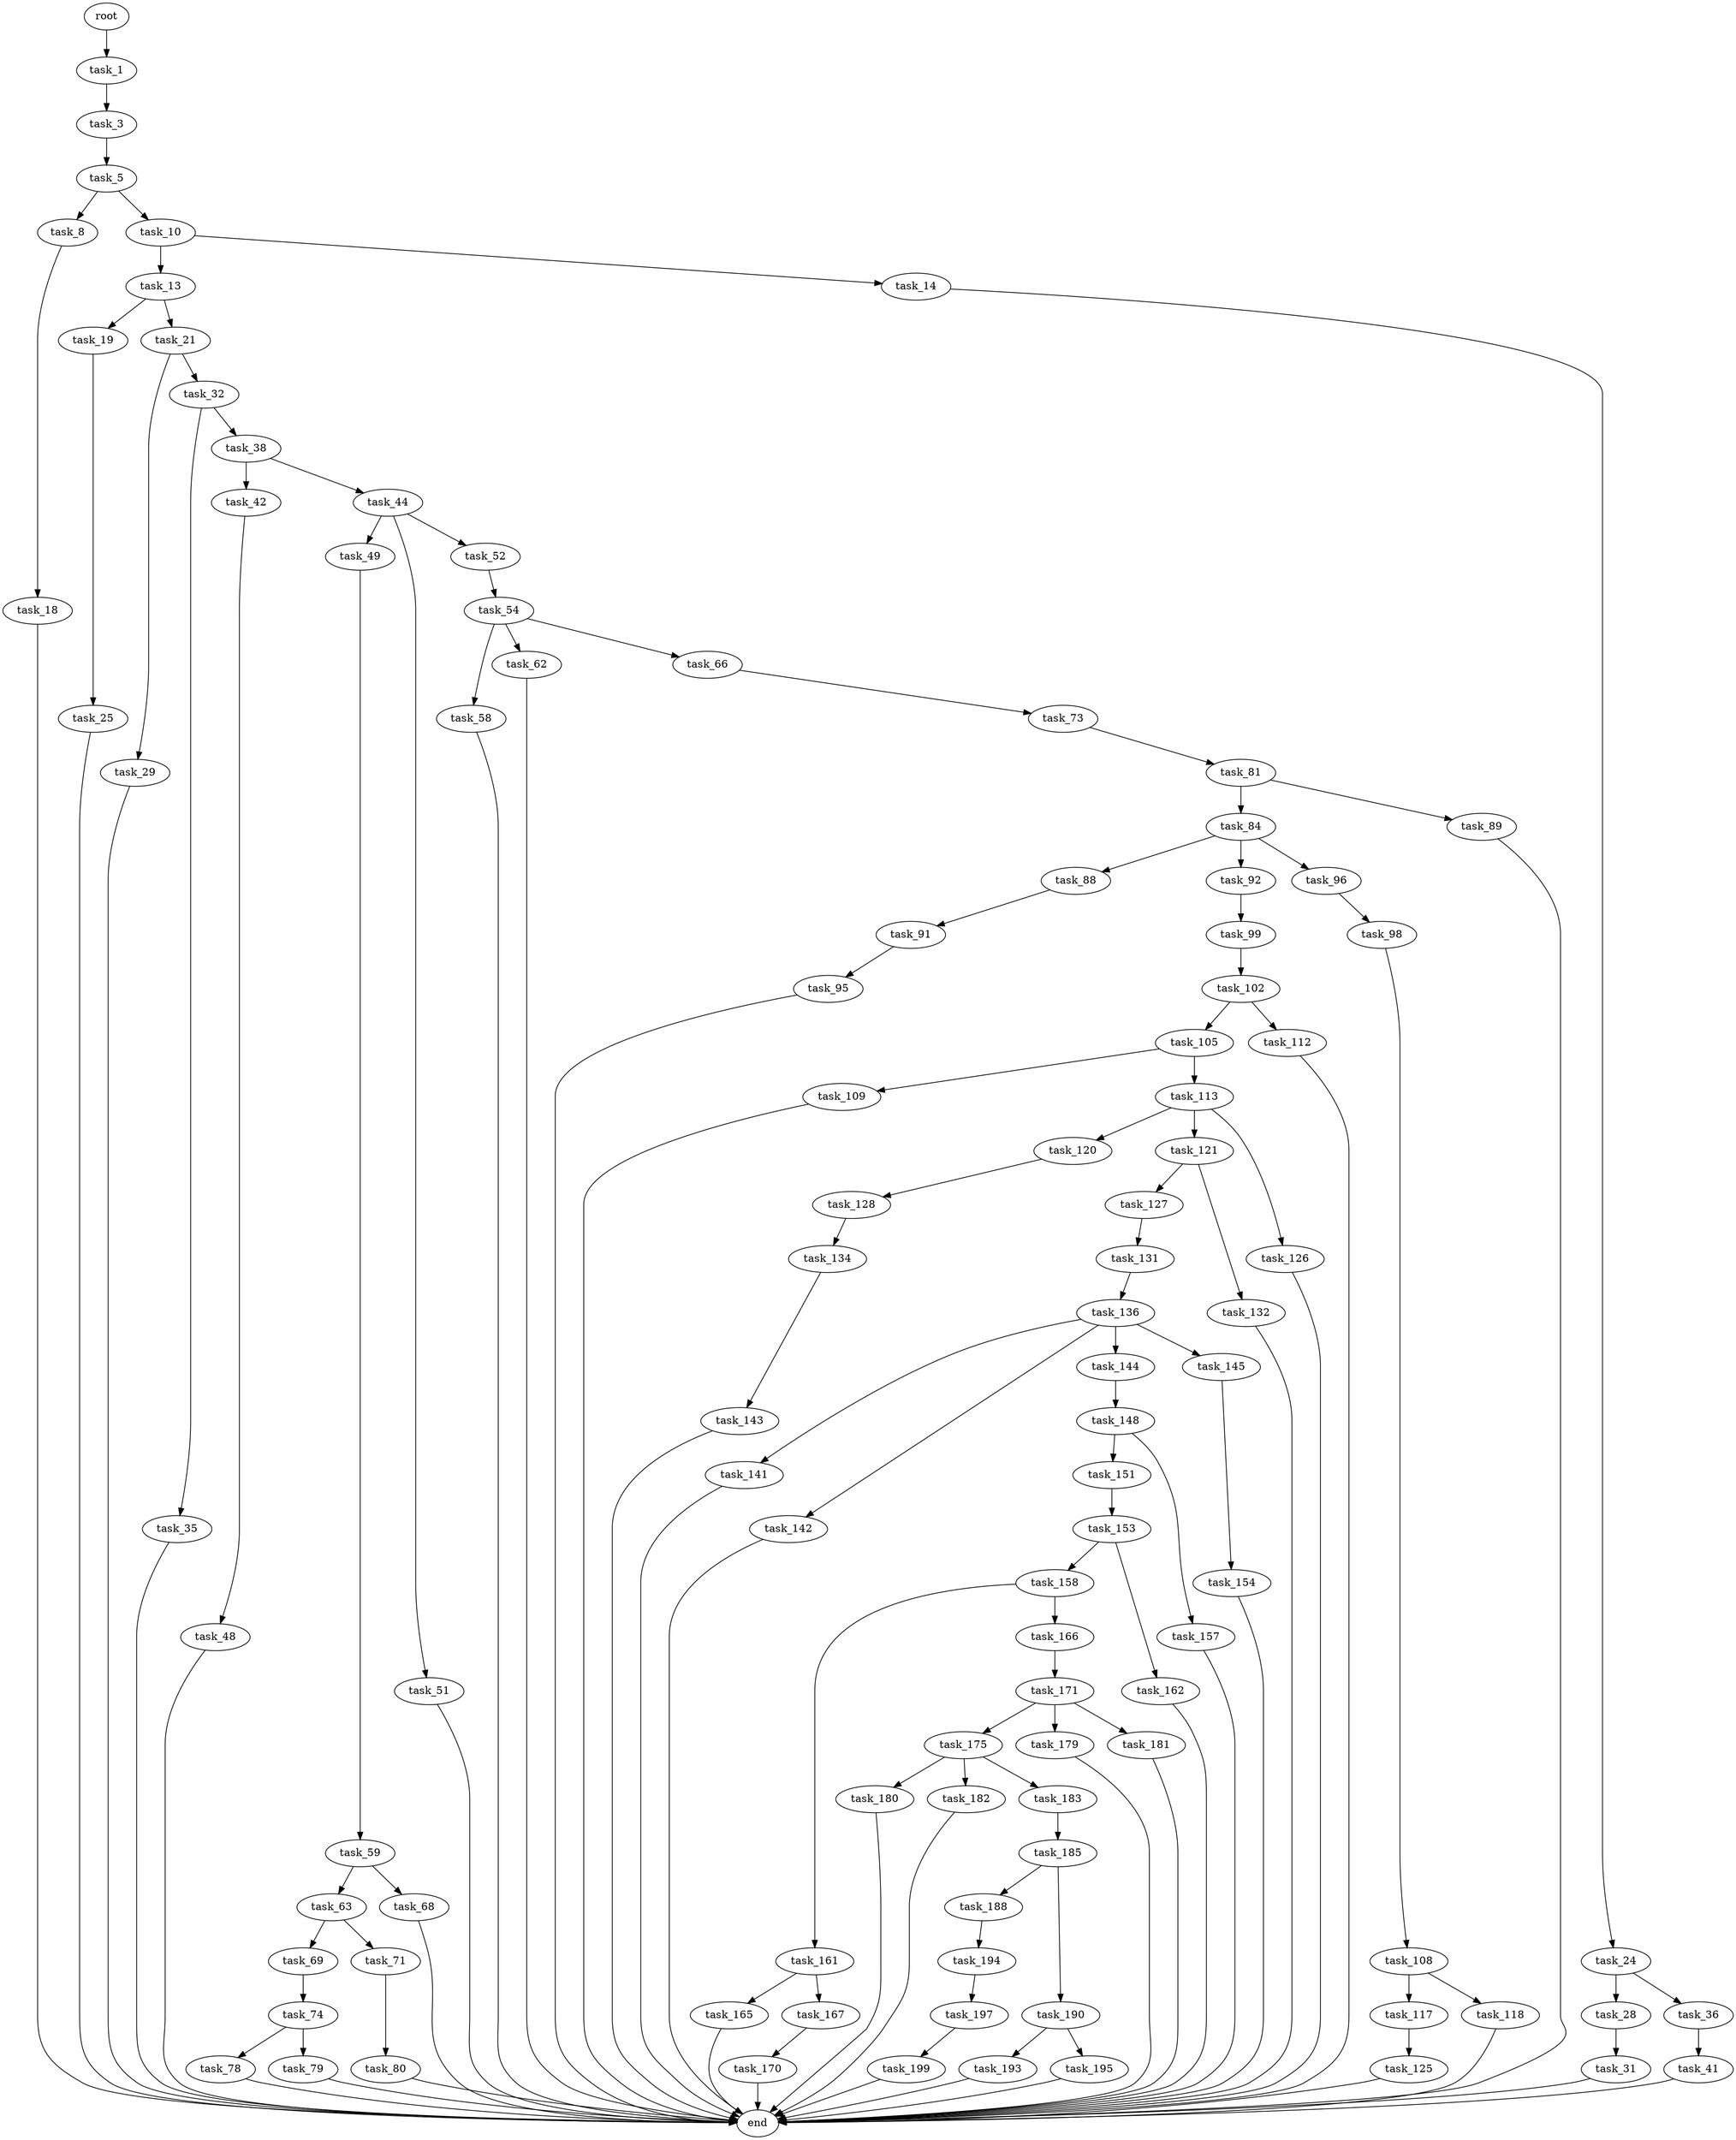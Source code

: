 digraph G {
  root [size="0.000000"];
  task_1 [size="173730911280.000000"];
  task_3 [size="20894422261.000000"];
  task_5 [size="321206056654.000000"];
  task_8 [size="654854766348.000000"];
  task_10 [size="68719476736.000000"];
  task_18 [size="8660640575.000000"];
  task_13 [size="36491809620.000000"];
  task_14 [size="493658112.000000"];
  task_19 [size="57422284943.000000"];
  task_21 [size="230576376841.000000"];
  task_24 [size="19347146217.000000"];
  end [size="0.000000"];
  task_25 [size="292249362404.000000"];
  task_29 [size="80740095478.000000"];
  task_32 [size="28991029248.000000"];
  task_28 [size="463052370.000000"];
  task_36 [size="81054975385.000000"];
  task_31 [size="26016669011.000000"];
  task_35 [size="460995285.000000"];
  task_38 [size="163751004588.000000"];
  task_41 [size="134217728000.000000"];
  task_42 [size="1932183696.000000"];
  task_44 [size="368293445632.000000"];
  task_48 [size="91771188960.000000"];
  task_49 [size="28991029248.000000"];
  task_51 [size="35266237761.000000"];
  task_52 [size="11035453084.000000"];
  task_59 [size="96736312009.000000"];
  task_54 [size="1376094632115.000000"];
  task_58 [size="11335027220.000000"];
  task_62 [size="1073741824000.000000"];
  task_66 [size="4107919021.000000"];
  task_63 [size="140722557423.000000"];
  task_68 [size="18551464209.000000"];
  task_69 [size="16385505462.000000"];
  task_71 [size="79458470408.000000"];
  task_73 [size="368293445632.000000"];
  task_74 [size="1073741824000.000000"];
  task_80 [size="28991029248.000000"];
  task_81 [size="855018987.000000"];
  task_78 [size="1689210160.000000"];
  task_79 [size="4297342008.000000"];
  task_84 [size="462504761368.000000"];
  task_89 [size="68719476736.000000"];
  task_88 [size="33587835271.000000"];
  task_92 [size="782757789696.000000"];
  task_96 [size="141628424388.000000"];
  task_91 [size="752736792058.000000"];
  task_95 [size="1073741824000.000000"];
  task_99 [size="231928233984.000000"];
  task_98 [size="5669892516.000000"];
  task_108 [size="231928233984.000000"];
  task_102 [size="3139136278.000000"];
  task_105 [size="180543973919.000000"];
  task_112 [size="36227796370.000000"];
  task_109 [size="782757789696.000000"];
  task_113 [size="84028417140.000000"];
  task_117 [size="66260114975.000000"];
  task_118 [size="9100854480.000000"];
  task_120 [size="1951492973.000000"];
  task_121 [size="1663165364.000000"];
  task_126 [size="8589934592.000000"];
  task_125 [size="10622565714.000000"];
  task_128 [size="10320241082.000000"];
  task_127 [size="231928233984.000000"];
  task_132 [size="368293445632.000000"];
  task_131 [size="6884725600.000000"];
  task_134 [size="28991029248.000000"];
  task_136 [size="33489029329.000000"];
  task_143 [size="8589934592.000000"];
  task_141 [size="2874391812.000000"];
  task_142 [size="4379922598.000000"];
  task_144 [size="839859283.000000"];
  task_145 [size="549755813888.000000"];
  task_148 [size="157307504763.000000"];
  task_154 [size="31210047564.000000"];
  task_151 [size="576921004277.000000"];
  task_157 [size="418343205438.000000"];
  task_153 [size="1073741824000.000000"];
  task_158 [size="231928233984.000000"];
  task_162 [size="15762667641.000000"];
  task_161 [size="8589934592.000000"];
  task_166 [size="368293445632.000000"];
  task_165 [size="368293445632.000000"];
  task_167 [size="153329037684.000000"];
  task_171 [size="43980207752.000000"];
  task_170 [size="50680975281.000000"];
  task_175 [size="8589934592.000000"];
  task_179 [size="4673129537.000000"];
  task_181 [size="134217728000.000000"];
  task_180 [size="13271619395.000000"];
  task_182 [size="1581925910.000000"];
  task_183 [size="68719476736.000000"];
  task_185 [size="134217728000.000000"];
  task_188 [size="368293445632.000000"];
  task_190 [size="2584235507.000000"];
  task_194 [size="94425255421.000000"];
  task_193 [size="279665898616.000000"];
  task_195 [size="19627173947.000000"];
  task_197 [size="5010755270.000000"];
  task_199 [size="74634685548.000000"];

  root -> task_1 [size="1.000000"];
  task_1 -> task_3 [size="134217728.000000"];
  task_3 -> task_5 [size="411041792.000000"];
  task_5 -> task_8 [size="209715200.000000"];
  task_5 -> task_10 [size="209715200.000000"];
  task_8 -> task_18 [size="679477248.000000"];
  task_10 -> task_13 [size="134217728.000000"];
  task_10 -> task_14 [size="134217728.000000"];
  task_18 -> end [size="1.000000"];
  task_13 -> task_19 [size="75497472.000000"];
  task_13 -> task_21 [size="75497472.000000"];
  task_14 -> task_24 [size="33554432.000000"];
  task_19 -> task_25 [size="75497472.000000"];
  task_21 -> task_29 [size="209715200.000000"];
  task_21 -> task_32 [size="209715200.000000"];
  task_24 -> task_28 [size="411041792.000000"];
  task_24 -> task_36 [size="411041792.000000"];
  task_25 -> end [size="1.000000"];
  task_29 -> end [size="1.000000"];
  task_32 -> task_35 [size="75497472.000000"];
  task_32 -> task_38 [size="75497472.000000"];
  task_28 -> task_31 [size="33554432.000000"];
  task_36 -> task_41 [size="75497472.000000"];
  task_31 -> end [size="1.000000"];
  task_35 -> end [size="1.000000"];
  task_38 -> task_42 [size="134217728.000000"];
  task_38 -> task_44 [size="134217728.000000"];
  task_41 -> end [size="1.000000"];
  task_42 -> task_48 [size="75497472.000000"];
  task_44 -> task_49 [size="411041792.000000"];
  task_44 -> task_51 [size="411041792.000000"];
  task_44 -> task_52 [size="411041792.000000"];
  task_48 -> end [size="1.000000"];
  task_49 -> task_59 [size="75497472.000000"];
  task_51 -> end [size="1.000000"];
  task_52 -> task_54 [size="838860800.000000"];
  task_59 -> task_63 [size="411041792.000000"];
  task_59 -> task_68 [size="411041792.000000"];
  task_54 -> task_58 [size="838860800.000000"];
  task_54 -> task_62 [size="838860800.000000"];
  task_54 -> task_66 [size="838860800.000000"];
  task_58 -> end [size="1.000000"];
  task_62 -> end [size="1.000000"];
  task_66 -> task_73 [size="209715200.000000"];
  task_63 -> task_69 [size="301989888.000000"];
  task_63 -> task_71 [size="301989888.000000"];
  task_68 -> end [size="1.000000"];
  task_69 -> task_74 [size="301989888.000000"];
  task_71 -> task_80 [size="75497472.000000"];
  task_73 -> task_81 [size="411041792.000000"];
  task_74 -> task_78 [size="838860800.000000"];
  task_74 -> task_79 [size="838860800.000000"];
  task_80 -> end [size="1.000000"];
  task_81 -> task_84 [size="75497472.000000"];
  task_81 -> task_89 [size="75497472.000000"];
  task_78 -> end [size="1.000000"];
  task_79 -> end [size="1.000000"];
  task_84 -> task_88 [size="536870912.000000"];
  task_84 -> task_92 [size="536870912.000000"];
  task_84 -> task_96 [size="536870912.000000"];
  task_89 -> end [size="1.000000"];
  task_88 -> task_91 [size="75497472.000000"];
  task_92 -> task_99 [size="679477248.000000"];
  task_96 -> task_98 [size="134217728.000000"];
  task_91 -> task_95 [size="838860800.000000"];
  task_95 -> end [size="1.000000"];
  task_99 -> task_102 [size="301989888.000000"];
  task_98 -> task_108 [size="301989888.000000"];
  task_108 -> task_117 [size="301989888.000000"];
  task_108 -> task_118 [size="301989888.000000"];
  task_102 -> task_105 [size="134217728.000000"];
  task_102 -> task_112 [size="134217728.000000"];
  task_105 -> task_109 [size="411041792.000000"];
  task_105 -> task_113 [size="411041792.000000"];
  task_112 -> end [size="1.000000"];
  task_109 -> end [size="1.000000"];
  task_113 -> task_120 [size="134217728.000000"];
  task_113 -> task_121 [size="134217728.000000"];
  task_113 -> task_126 [size="134217728.000000"];
  task_117 -> task_125 [size="301989888.000000"];
  task_118 -> end [size="1.000000"];
  task_120 -> task_128 [size="33554432.000000"];
  task_121 -> task_127 [size="33554432.000000"];
  task_121 -> task_132 [size="33554432.000000"];
  task_126 -> end [size="1.000000"];
  task_125 -> end [size="1.000000"];
  task_128 -> task_134 [size="536870912.000000"];
  task_127 -> task_131 [size="301989888.000000"];
  task_132 -> end [size="1.000000"];
  task_131 -> task_136 [size="134217728.000000"];
  task_134 -> task_143 [size="75497472.000000"];
  task_136 -> task_141 [size="33554432.000000"];
  task_136 -> task_142 [size="33554432.000000"];
  task_136 -> task_144 [size="33554432.000000"];
  task_136 -> task_145 [size="33554432.000000"];
  task_143 -> end [size="1.000000"];
  task_141 -> end [size="1.000000"];
  task_142 -> end [size="1.000000"];
  task_144 -> task_148 [size="33554432.000000"];
  task_145 -> task_154 [size="536870912.000000"];
  task_148 -> task_151 [size="411041792.000000"];
  task_148 -> task_157 [size="411041792.000000"];
  task_154 -> end [size="1.000000"];
  task_151 -> task_153 [size="679477248.000000"];
  task_157 -> end [size="1.000000"];
  task_153 -> task_158 [size="838860800.000000"];
  task_153 -> task_162 [size="838860800.000000"];
  task_158 -> task_161 [size="301989888.000000"];
  task_158 -> task_166 [size="301989888.000000"];
  task_162 -> end [size="1.000000"];
  task_161 -> task_165 [size="33554432.000000"];
  task_161 -> task_167 [size="33554432.000000"];
  task_166 -> task_171 [size="411041792.000000"];
  task_165 -> end [size="1.000000"];
  task_167 -> task_170 [size="209715200.000000"];
  task_171 -> task_175 [size="75497472.000000"];
  task_171 -> task_179 [size="75497472.000000"];
  task_171 -> task_181 [size="75497472.000000"];
  task_170 -> end [size="1.000000"];
  task_175 -> task_180 [size="33554432.000000"];
  task_175 -> task_182 [size="33554432.000000"];
  task_175 -> task_183 [size="33554432.000000"];
  task_179 -> end [size="1.000000"];
  task_181 -> end [size="1.000000"];
  task_180 -> end [size="1.000000"];
  task_182 -> end [size="1.000000"];
  task_183 -> task_185 [size="134217728.000000"];
  task_185 -> task_188 [size="209715200.000000"];
  task_185 -> task_190 [size="209715200.000000"];
  task_188 -> task_194 [size="411041792.000000"];
  task_190 -> task_193 [size="209715200.000000"];
  task_190 -> task_195 [size="209715200.000000"];
  task_194 -> task_197 [size="75497472.000000"];
  task_193 -> end [size="1.000000"];
  task_195 -> end [size="1.000000"];
  task_197 -> task_199 [size="411041792.000000"];
  task_199 -> end [size="1.000000"];
}
